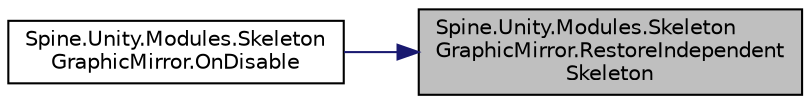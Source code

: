 digraph "Spine.Unity.Modules.SkeletonGraphicMirror.RestoreIndependentSkeleton"
{
 // LATEX_PDF_SIZE
  edge [fontname="Helvetica",fontsize="10",labelfontname="Helvetica",labelfontsize="10"];
  node [fontname="Helvetica",fontsize="10",shape=record];
  rankdir="RL";
  Node1 [label="Spine.Unity.Modules.Skeleton\lGraphicMirror.RestoreIndependent\lSkeleton",height=0.2,width=0.4,color="black", fillcolor="grey75", style="filled", fontcolor="black",tooltip="Stops mirroring the source SkeletonRenderer and allows the SkeletonGraphic to become an independent S..."];
  Node1 -> Node2 [dir="back",color="midnightblue",fontsize="10",style="solid",fontname="Helvetica"];
  Node2 [label="Spine.Unity.Modules.Skeleton\lGraphicMirror.OnDisable",height=0.2,width=0.4,color="black", fillcolor="white", style="filled",URL="$class_spine_1_1_unity_1_1_modules_1_1_skeleton_graphic_mirror.html#a7b5a680bede3f180cc2589c3be0ae114",tooltip=" "];
}
